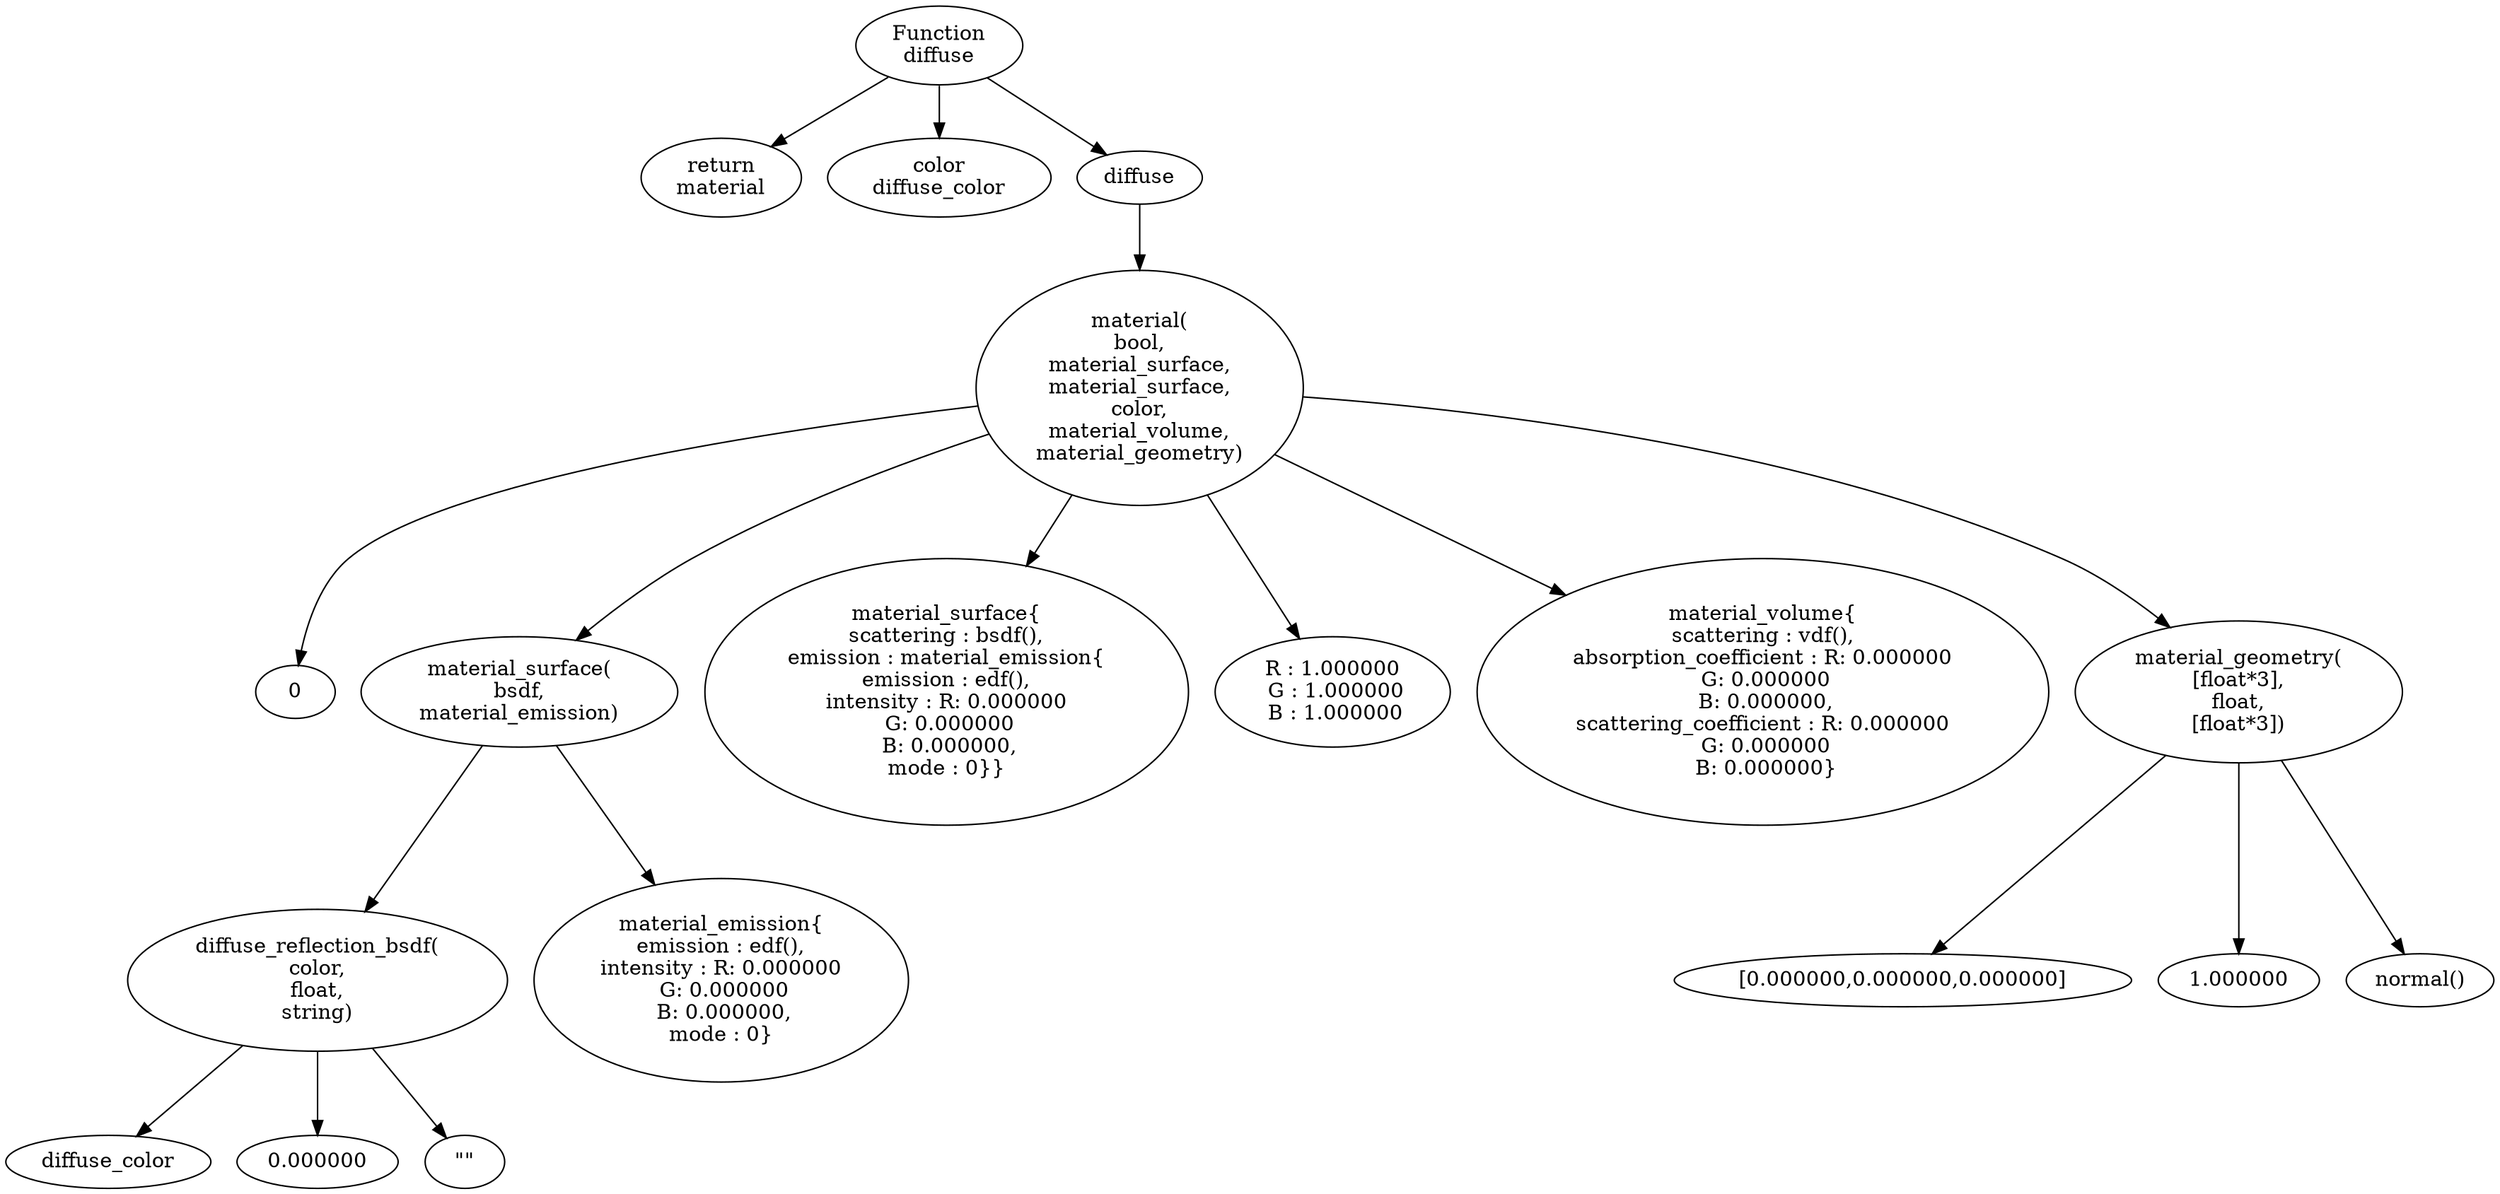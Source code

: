 digraph AST {0 [label="Function\ndiffuse"];
0 -> 1;
1 [label="return\nmaterial"];
0 -> 2;
2 [label="color\ndiffuse_color"];
0 -> 3;
3 [label="diffuse"];
3 -> 4;
4 [label="material(\nbool,\nmaterial_surface,\nmaterial_surface,\ncolor,\nmaterial_volume,\nmaterial_geometry)"];
4 -> 5;
5 [label="0"];
4 -> 6;
6 [label="material_surface(\nbsdf,\nmaterial_emission)"];
6 -> 7;
7 [label="diffuse_reflection_bsdf(\ncolor,\nfloat,\nstring)"];
7 -> 8;
8 [label="diffuse_color"];
7 -> 9;
9 [label="0.000000"];
7 -> 10;
10 [label="\"\""];
6 -> 11;
11 [label="material_emission{\nemission : edf(),\nintensity : R: 0.000000\n G: 0.000000\n B: 0.000000,\nmode : 0}"];
4 -> 12;
12 [label="material_surface{\nscattering : bsdf(),\nemission : material_emission{\nemission : edf(),\nintensity : R: 0.000000\n G: 0.000000\n B: 0.000000,\nmode : 0}}"];
4 -> 13;
13 [label="R : 1.000000\n G : 1.000000\n B : 1.000000"];
4 -> 14;
14 [label="material_volume{\nscattering : vdf(),\nabsorption_coefficient : R: 0.000000\n G: 0.000000\n B: 0.000000,\nscattering_coefficient : R: 0.000000\n G: 0.000000\n B: 0.000000}"];
4 -> 15;
15 [label="material_geometry(\n[float*3],\nfloat,\n[float*3])"];
15 -> 16;
16 [label="[0.000000,0.000000,0.000000]"];
15 -> 17;
17 [label="1.000000"];
15 -> 18;
18 [label="normal()"];
}